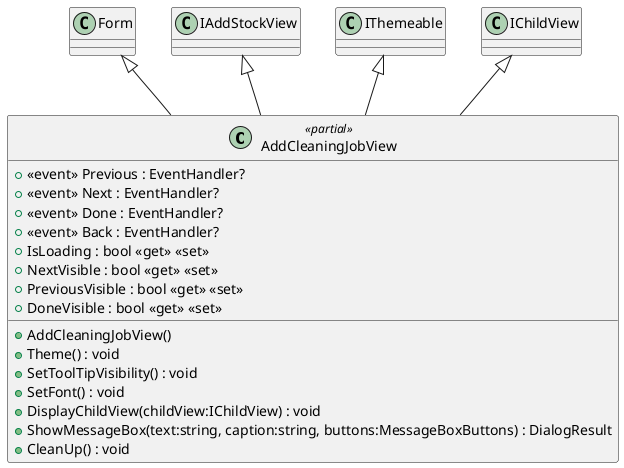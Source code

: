 @startuml
class AddCleaningJobView <<partial>> {
    +  <<event>> Previous : EventHandler? 
    +  <<event>> Next : EventHandler? 
    +  <<event>> Done : EventHandler? 
    +  <<event>> Back : EventHandler? 
    + AddCleaningJobView()
    + Theme() : void
    + SetToolTipVisibility() : void
    + SetFont() : void
    + DisplayChildView(childView:IChildView) : void
    + ShowMessageBox(text:string, caption:string, buttons:MessageBoxButtons) : DialogResult
    + CleanUp() : void
    + IsLoading : bool <<get>> <<set>>
    + NextVisible : bool <<get>> <<set>>
    + PreviousVisible : bool <<get>> <<set>>
    + DoneVisible : bool <<get>> <<set>>
}
Form <|-- AddCleaningJobView
IAddStockView <|-- AddCleaningJobView
IThemeable <|-- AddCleaningJobView
IChildView <|-- AddCleaningJobView
@enduml
